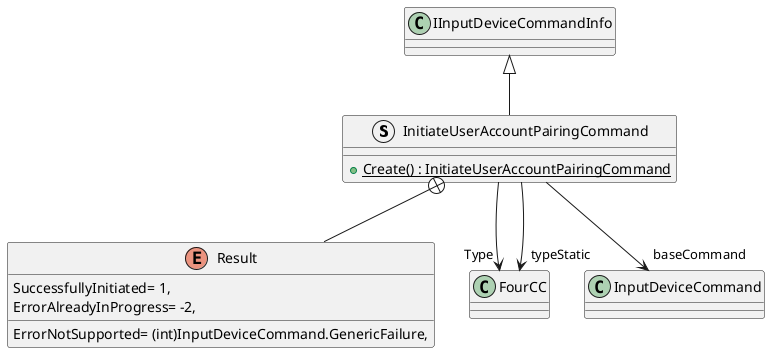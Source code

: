 @startuml
struct InitiateUserAccountPairingCommand {
    + {static} Create() : InitiateUserAccountPairingCommand
}
enum Result {
    SuccessfullyInitiated= 1,
    ErrorNotSupported= (int)InputDeviceCommand.GenericFailure,
    ErrorAlreadyInProgress= -2,
}
IInputDeviceCommandInfo <|-- InitiateUserAccountPairingCommand
InitiateUserAccountPairingCommand --> "Type" FourCC
InitiateUserAccountPairingCommand --> "baseCommand" InputDeviceCommand
InitiateUserAccountPairingCommand --> "typeStatic" FourCC
InitiateUserAccountPairingCommand +-- Result
@enduml
